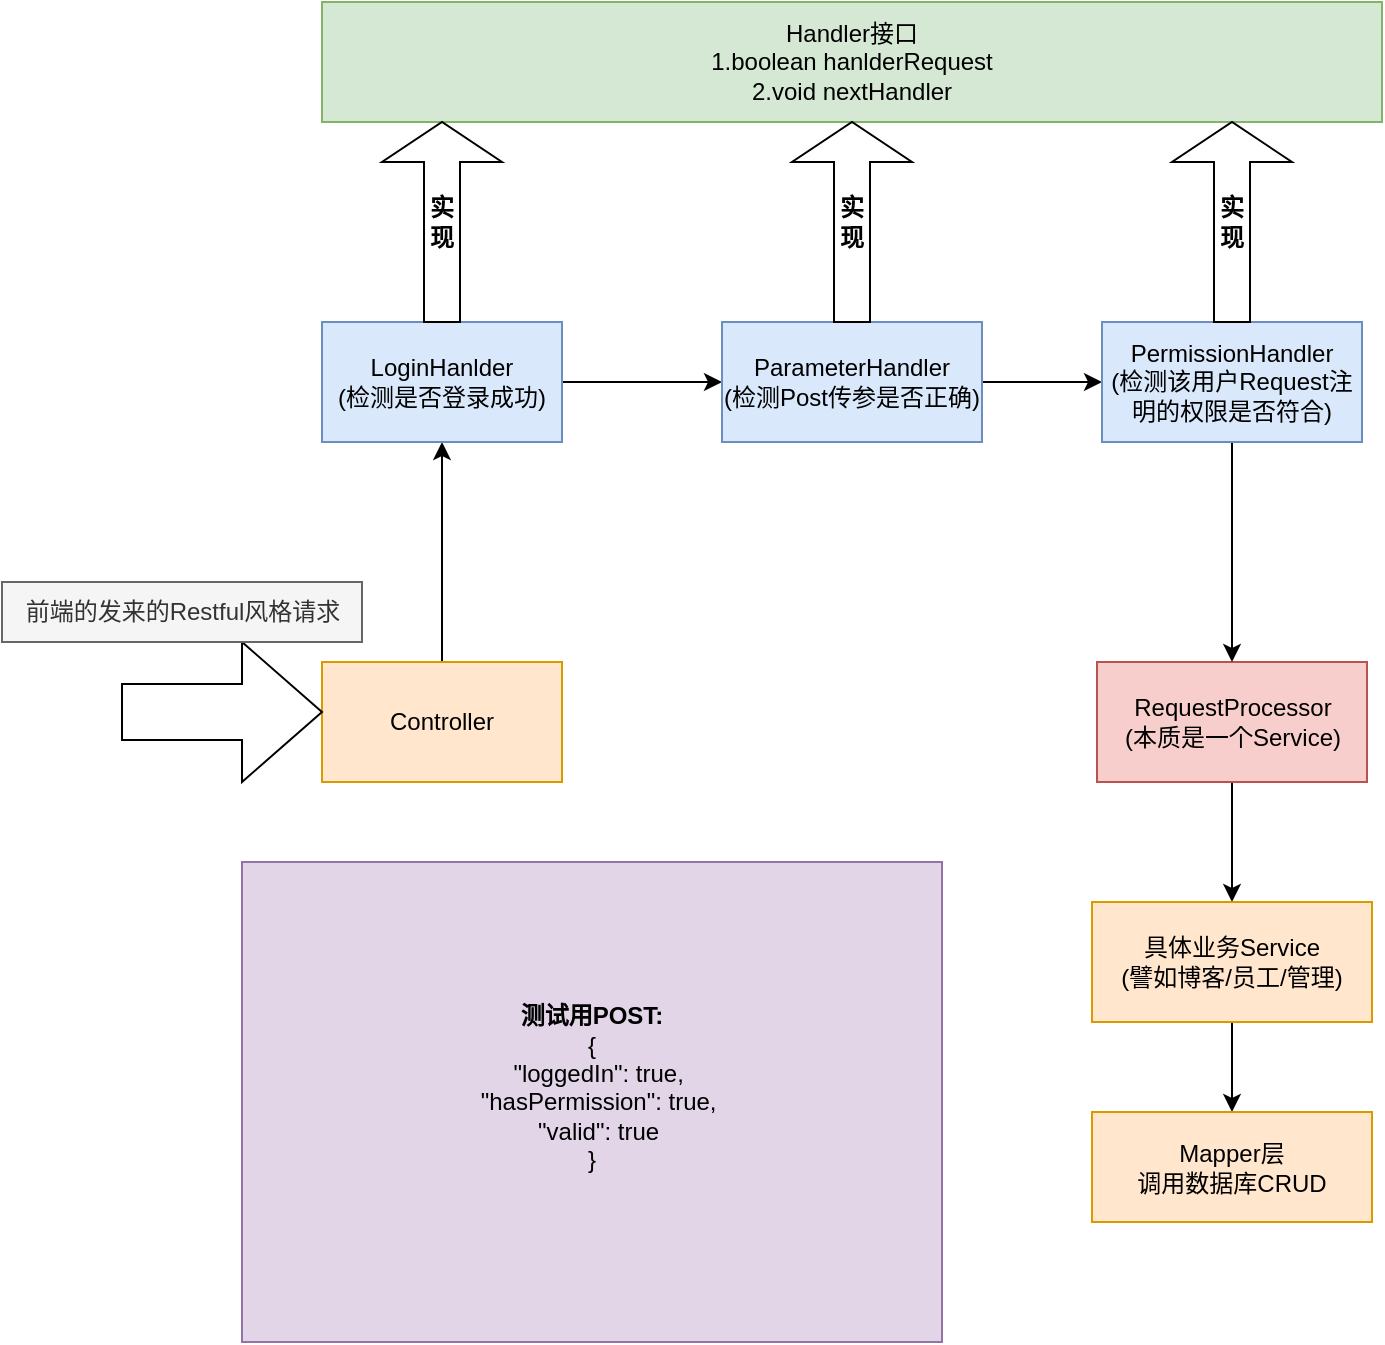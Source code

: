 <mxfile version="24.6.4" type="device">
  <diagram name="第 1 页" id="OEm-xwn494MzhzwybAU0">
    <mxGraphModel dx="2261" dy="836" grid="1" gridSize="10" guides="1" tooltips="1" connect="1" arrows="1" fold="1" page="1" pageScale="1" pageWidth="827" pageHeight="1169" math="0" shadow="0">
      <root>
        <mxCell id="0" />
        <mxCell id="1" parent="0" />
        <mxCell id="cDQWvAKaizP4YNDI834v-9" value="" style="edgeStyle=orthogonalEdgeStyle;rounded=0;orthogonalLoop=1;jettySize=auto;html=1;" edge="1" parent="1" source="cDQWvAKaizP4YNDI834v-1" target="cDQWvAKaizP4YNDI834v-6">
          <mxGeometry relative="1" as="geometry" />
        </mxCell>
        <mxCell id="cDQWvAKaizP4YNDI834v-1" value="&lt;div&gt;&lt;span style=&quot;background-color: initial;&quot;&gt;Controller&lt;/span&gt;&lt;br&gt;&lt;/div&gt;" style="rounded=0;whiteSpace=wrap;html=1;fillColor=#ffe6cc;strokeColor=#d79b00;" vertex="1" parent="1">
          <mxGeometry x="110" y="360" width="120" height="60" as="geometry" />
        </mxCell>
        <mxCell id="cDQWvAKaizP4YNDI834v-14" value="" style="edgeStyle=orthogonalEdgeStyle;rounded=0;orthogonalLoop=1;jettySize=auto;html=1;" edge="1" parent="1" source="cDQWvAKaizP4YNDI834v-2" target="cDQWvAKaizP4YNDI834v-3">
          <mxGeometry relative="1" as="geometry" />
        </mxCell>
        <mxCell id="cDQWvAKaizP4YNDI834v-2" value="&lt;div&gt;RequestProcessor&lt;/div&gt;&lt;div&gt;(本质是一个Service)&lt;/div&gt;" style="rounded=0;whiteSpace=wrap;html=1;fillColor=#f8cecc;strokeColor=#b85450;" vertex="1" parent="1">
          <mxGeometry x="497.5" y="360" width="135" height="60" as="geometry" />
        </mxCell>
        <mxCell id="cDQWvAKaizP4YNDI834v-15" value="" style="edgeStyle=orthogonalEdgeStyle;rounded=0;orthogonalLoop=1;jettySize=auto;html=1;" edge="1" parent="1" source="cDQWvAKaizP4YNDI834v-3" target="cDQWvAKaizP4YNDI834v-13">
          <mxGeometry relative="1" as="geometry" />
        </mxCell>
        <mxCell id="cDQWvAKaizP4YNDI834v-3" value="具体业务Service&lt;div&gt;(譬如博客/员工/管理&lt;span style=&quot;background-color: initial;&quot;&gt;)&lt;/span&gt;&lt;/div&gt;" style="rounded=0;whiteSpace=wrap;html=1;fillColor=#ffe6cc;strokeColor=#d79b00;" vertex="1" parent="1">
          <mxGeometry x="495" y="480" width="140" height="60" as="geometry" />
        </mxCell>
        <mxCell id="cDQWvAKaizP4YNDI834v-4" value="" style="html=1;shadow=0;dashed=0;align=center;verticalAlign=middle;shape=mxgraph.arrows2.arrow;dy=0.6;dx=40;notch=0;" vertex="1" parent="1">
          <mxGeometry x="10" y="350" width="100" height="70" as="geometry" />
        </mxCell>
        <mxCell id="cDQWvAKaizP4YNDI834v-5" value="前端的发来的Restful风格请求" style="text;html=1;align=center;verticalAlign=middle;resizable=0;points=[];autosize=1;strokeColor=#666666;fillColor=#f5f5f5;fontColor=#333333;" vertex="1" parent="1">
          <mxGeometry x="-50" y="320" width="180" height="30" as="geometry" />
        </mxCell>
        <mxCell id="cDQWvAKaizP4YNDI834v-10" value="" style="edgeStyle=orthogonalEdgeStyle;rounded=0;orthogonalLoop=1;jettySize=auto;html=1;" edge="1" parent="1" source="cDQWvAKaizP4YNDI834v-6" target="cDQWvAKaizP4YNDI834v-7">
          <mxGeometry relative="1" as="geometry" />
        </mxCell>
        <mxCell id="cDQWvAKaizP4YNDI834v-6" value="&lt;div&gt;&lt;span style=&quot;background-color: initial;&quot;&gt;LoginHanlder&lt;/span&gt;&lt;br&gt;&lt;/div&gt;&lt;div&gt;&lt;span style=&quot;background-color: initial;&quot;&gt;(检测是否登录成功)&lt;/span&gt;&lt;/div&gt;" style="rounded=0;whiteSpace=wrap;html=1;fillColor=#dae8fc;strokeColor=#6c8ebf;" vertex="1" parent="1">
          <mxGeometry x="110" y="190" width="120" height="60" as="geometry" />
        </mxCell>
        <mxCell id="cDQWvAKaizP4YNDI834v-11" value="" style="edgeStyle=orthogonalEdgeStyle;rounded=0;orthogonalLoop=1;jettySize=auto;html=1;" edge="1" parent="1" source="cDQWvAKaizP4YNDI834v-7" target="cDQWvAKaizP4YNDI834v-8">
          <mxGeometry relative="1" as="geometry" />
        </mxCell>
        <mxCell id="cDQWvAKaizP4YNDI834v-7" value="&lt;div&gt;&lt;span style=&quot;background-color: initial;&quot;&gt;ParameterHandler&lt;/span&gt;&lt;br&gt;&lt;/div&gt;&lt;div&gt;&lt;span style=&quot;background-color: initial;&quot;&gt;(检测Post传参是否正确)&lt;/span&gt;&lt;/div&gt;" style="rounded=0;whiteSpace=wrap;html=1;fillColor=#dae8fc;strokeColor=#6c8ebf;" vertex="1" parent="1">
          <mxGeometry x="310" y="190" width="130" height="60" as="geometry" />
        </mxCell>
        <mxCell id="cDQWvAKaizP4YNDI834v-12" value="" style="edgeStyle=orthogonalEdgeStyle;rounded=0;orthogonalLoop=1;jettySize=auto;html=1;" edge="1" parent="1" source="cDQWvAKaizP4YNDI834v-8" target="cDQWvAKaizP4YNDI834v-2">
          <mxGeometry relative="1" as="geometry" />
        </mxCell>
        <mxCell id="cDQWvAKaizP4YNDI834v-8" value="&lt;div&gt;&lt;span style=&quot;background-color: initial;&quot;&gt;PermissionHandler&lt;/span&gt;&lt;br&gt;&lt;/div&gt;&lt;div&gt;&lt;span style=&quot;background-color: initial;&quot;&gt;(检测该用户Request注明的权限是否符合)&lt;/span&gt;&lt;/div&gt;" style="rounded=0;whiteSpace=wrap;html=1;fillColor=#dae8fc;strokeColor=#6c8ebf;" vertex="1" parent="1">
          <mxGeometry x="500" y="190" width="130" height="60" as="geometry" />
        </mxCell>
        <mxCell id="cDQWvAKaizP4YNDI834v-13" value="Mapper层&lt;div&gt;调用数据库CRUD&lt;/div&gt;" style="rounded=0;whiteSpace=wrap;html=1;fillColor=#ffe6cc;strokeColor=#d79b00;" vertex="1" parent="1">
          <mxGeometry x="495" y="585" width="140" height="55" as="geometry" />
        </mxCell>
        <mxCell id="cDQWvAKaizP4YNDI834v-16" value="&lt;div&gt;&lt;span style=&quot;background-color: initial;&quot;&gt;Handler接口&lt;/span&gt;&lt;br&gt;&lt;/div&gt;&lt;div&gt;1.boolean hanlderRequest&lt;/div&gt;&lt;div&gt;2.void nextHandler&lt;/div&gt;" style="rounded=0;whiteSpace=wrap;html=1;fillColor=#d5e8d4;strokeColor=#82b366;" vertex="1" parent="1">
          <mxGeometry x="110" y="30" width="530" height="60" as="geometry" />
        </mxCell>
        <mxCell id="cDQWvAKaizP4YNDI834v-21" value="&lt;b&gt;实&lt;/b&gt;&lt;div&gt;&lt;b&gt;现&lt;/b&gt;&lt;/div&gt;" style="shape=singleArrow;direction=north;whiteSpace=wrap;html=1;" vertex="1" parent="1">
          <mxGeometry x="140" y="90" width="60" height="100" as="geometry" />
        </mxCell>
        <mxCell id="cDQWvAKaizP4YNDI834v-22" value="&lt;b&gt;实&lt;/b&gt;&lt;div&gt;&lt;b&gt;现&lt;/b&gt;&lt;/div&gt;" style="shape=singleArrow;direction=north;whiteSpace=wrap;html=1;" vertex="1" parent="1">
          <mxGeometry x="345" y="90" width="60" height="100" as="geometry" />
        </mxCell>
        <mxCell id="cDQWvAKaizP4YNDI834v-23" value="&lt;b&gt;实&lt;/b&gt;&lt;div&gt;&lt;b&gt;现&lt;/b&gt;&lt;/div&gt;" style="shape=singleArrow;direction=north;whiteSpace=wrap;html=1;" vertex="1" parent="1">
          <mxGeometry x="535" y="90" width="60" height="100" as="geometry" />
        </mxCell>
        <mxCell id="cDQWvAKaizP4YNDI834v-24" value="&lt;b&gt;测试用POST:&lt;/b&gt;&lt;div&gt;&lt;div&gt;{&lt;/div&gt;&lt;div&gt;&amp;nbsp; &quot;loggedIn&quot;: true,&lt;/div&gt;&lt;div&gt;&amp;nbsp; &quot;hasPermission&quot;: true,&lt;/div&gt;&lt;div&gt;&amp;nbsp; &quot;valid&quot;: true&lt;/div&gt;&lt;div&gt;}&lt;/div&gt;&lt;/div&gt;&lt;div&gt;&lt;br&gt;&lt;/div&gt;" style="whiteSpace=wrap;html=1;fillColor=#e1d5e7;strokeColor=#9673a6;" vertex="1" parent="1">
          <mxGeometry x="70" y="460" width="350" height="240" as="geometry" />
        </mxCell>
      </root>
    </mxGraphModel>
  </diagram>
</mxfile>
